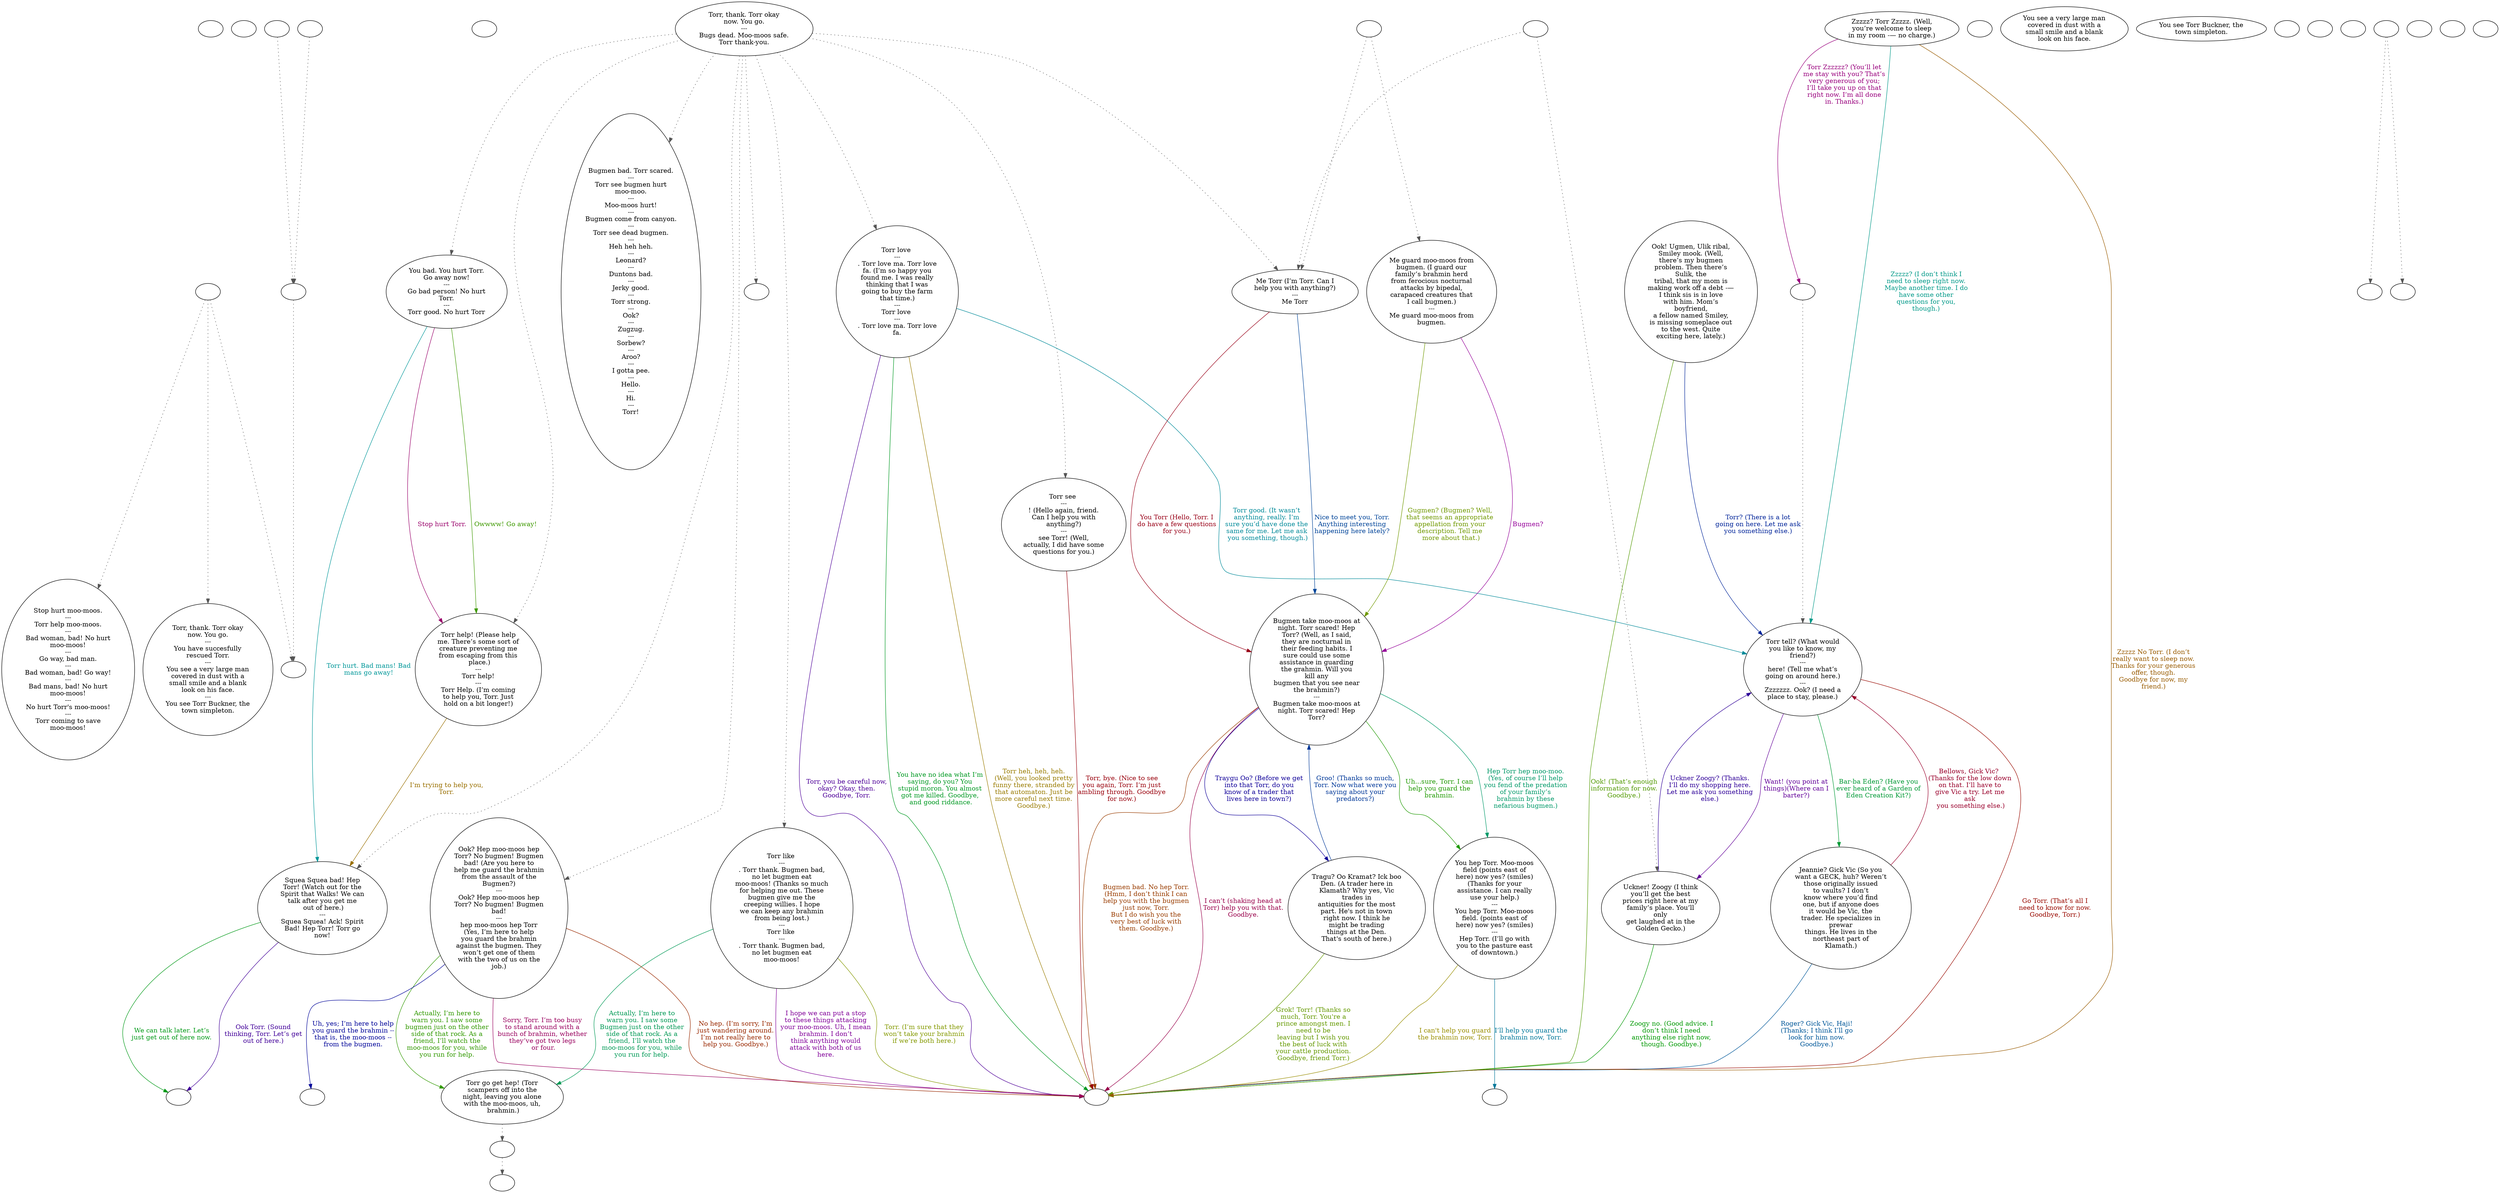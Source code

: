 digraph KCTORR {
  "checkPartyMembersNearDoor" [style=filled       fillcolor="#FFFFFF"       color="#000000"]
  "checkPartyMembersNearDoor" [label=""]
  "start" [style=filled       fillcolor="#FFFFFF"       color="#000000"]
  "start" [label=""]
  "critter_p_proc" [style=filled       fillcolor="#FFFFFF"       color="#000000"]
  "critter_p_proc" -> "rustle_status" [style=dotted color="#555555"]
  "critter_p_proc" -> "Node021" [style=dotted color="#555555"]
  "critter_p_proc" -> "leave_player" [style=dotted color="#555555"]
  "critter_p_proc" [label=""]
  "pickup_p_proc" [style=filled       fillcolor="#FFFFFF"       color="#000000"]
  "pickup_p_proc" [label=""]
  "talk_p_proc" [style=filled       fillcolor="#FFFFFF"       color="#000000"]
  "talk_p_proc" -> "Node998" [style=dotted color="#555555"]
  "talk_p_proc" -> "Node015" [style=dotted color="#555555"]
  "talk_p_proc" -> "Node002" [style=dotted color="#555555"]
  "talk_p_proc" -> "Node003" [style=dotted color="#555555"]
  "talk_p_proc" -> "Node001" [style=dotted color="#555555"]
  "talk_p_proc" -> "Node004" [style=dotted color="#555555"]
  "talk_p_proc" -> "Node017" [style=dotted color="#555555"]
  "talk_p_proc" -> "Node016" [style=dotted color="#555555"]
  "talk_p_proc" -> "Node013" [style=dotted color="#555555"]
  "talk_p_proc" -> "Node014" [style=dotted color="#555555"]
  "talk_p_proc" [label="Torr, thank. Torr okay\nnow. You go.\n---\nBugs dead. Moo-moos safe.\nTorr thank-you."]
  "destroy_p_proc" [style=filled       fillcolor="#FFFFFF"       color="#000000"]
  "destroy_p_proc" [label=""]
  "look_at_p_proc" [style=filled       fillcolor="#FFFFFF"       color="#000000"]
  "look_at_p_proc" [label="You see a very large man\ncovered in dust with a\nsmall smile and a blank\nlook on his face."]
  "description_p_proc" [style=filled       fillcolor="#FFFFFF"       color="#000000"]
  "description_p_proc" [label="You see Torr Buckner, the\ntown simpleton."]
  "use_skill_on_p_proc" [style=filled       fillcolor="#FFFFFF"       color="#000000"]
  "use_skill_on_p_proc" [label=""]
  "damage_p_proc" [style=filled       fillcolor="#FFFFFF"       color="#000000"]
  "damage_p_proc" [label=""]
  "map_enter_p_proc" [style=filled       fillcolor="#FFFFFF"       color="#000000"]
  "map_enter_p_proc" -> "set_critter" [style=dotted color="#555555"]
  "map_enter_p_proc" [label=""]
  "map_exit_p_proc" [style=filled       fillcolor="#FFFFFF"       color="#000000"]
  "map_exit_p_proc" -> "set_critter" [style=dotted color="#555555"]
  "map_exit_p_proc" [label=""]
  "map_update_p_proc" [style=filled       fillcolor="#FFFFFF"       color="#000000"]
  "map_update_p_proc" [label=""]
  "timed_event_p_proc" [style=filled       fillcolor="#FFFFFF"       color="#000000"]
  "timed_event_p_proc" -> "scamperb" [style=dotted color="#555555"]
  "timed_event_p_proc" -> "scamperc" [style=dotted color="#555555"]
  "timed_event_p_proc" [label=""]
  "push_p_proc" [style=filled       fillcolor="#FFFFFF"       color="#000000"]
  "push_p_proc" [label=""]
  "rustle_status" [style=filled       fillcolor="#FFFFFF"       color="#000000"]
  "rustle_status" [label=""]
  "set_critter" [style=filled       fillcolor="#FFFFFF"       color="#000000"]
  "set_critter" -> "rustle_status" [style=dotted color="#555555"]
  "set_critter" [label=""]
  "leave_player" [style=filled       fillcolor="#FFFFFF"       color="#000000"]
  "leave_player" [label="Torr, thank. Torr okay\nnow. You go.\n---\nYou have succesfully\nrescued Torr.\n---\nYou see a very large man\ncovered in dust with a\nsmall smile and a blank\nlook on his face.\n---\nYou see Torr Buckner, the\ntown simpleton."]
  "scampera" [style=filled       fillcolor="#FFFFFF"       color="#000000"]
  "scampera" [label=""]
  "scamperb" [style=filled       fillcolor="#FFFFFF"       color="#000000"]
  "scamperb" [label=""]
  "scamperc" [style=filled       fillcolor="#FFFFFF"       color="#000000"]
  "scamperc" [label=""]
  "Node910" [style=filled       fillcolor="#FFFFFF"       color="#000000"]
  "Node910" -> "Node008" [style=dotted color="#555555"]
  "Node910" [label=""]
  "Node920" [style=filled       fillcolor="#FFFFFF"       color="#000000"]
  "Node920" -> "Node011" [style=dotted color="#555555"]
  "Node920" -> "Node004" [style=dotted color="#555555"]
  "Node920" [label=""]
  "Node930" [style=filled       fillcolor="#FFFFFF"       color="#000000"]
  "Node930" -> "scampera" [style=dotted color="#555555"]
  "Node930" [label=""]
  "Node940" [style=filled       fillcolor="#FFFFFF"       color="#000000"]
  "Node940" [label=""]
  "Node995" [style=filled       fillcolor="#FFFFFF"       color="#000000"]
  "Node995" [label=""]
  "Node996" [style=filled       fillcolor="#FFFFFF"       color="#000000"]
  "Node996" [label=""]
  "Node997" [style=filled       fillcolor="#FFFFFF"       color="#000000"]
  "Node997" -> "Node004" [style=dotted color="#555555"]
  "Node997" -> "Node005" [style=dotted color="#555555"]
  "Node997" [label=""]
  "Node998" [style=filled       fillcolor="#FFFFFF"       color="#000000"]
  "Node998" [label=""]
  "Node999" [style=filled       fillcolor="#FFFFFF"       color="#000000"]
  "Node999" [label=""]
  "Node001" [style=filled       fillcolor="#FFFFFF"       color="#000000"]
  "Node001" [label="You bad. You hurt Torr.\nGo away now!\n---\nGo bad person! No hurt\nTorr.\n---\nTorr good. No hurt Torr"]
  "Node001" -> "Node002" [label="Owwww! Go away!" color="#3D9900" fontcolor="#3D9900"]
  "Node001" -> "Node002" [label="Stop hurt Torr." color="#99006A" fontcolor="#99006A"]
  "Node001" -> "Node003" [label="Torr hurt. Bad mans! Bad\nmans go away!" color="#009799" fontcolor="#009799"]
  "Node002" [style=filled       fillcolor="#FFFFFF"       color="#000000"]
  "Node002" [label="Torr help! (Please help\nme. There’s some sort of\ncreature preventing me\nfrom escaping from this\n place.)\n---\nTorr help!\n---\nTorr Help. (I’m coming\nto help you, Torr. Just\nhold on a bit longer!)"]
  "Node002" -> "Node003" [label="I’m trying to help you,\nTorr." color="#996F00" fontcolor="#996F00"]
  "Node003" [style=filled       fillcolor="#FFFFFF"       color="#000000"]
  "Node003" [label="Squea Squea bad! Hep\nTorr! (Watch out for the\nSpirit that Walks! We can\ntalk after you get me\n out of here.)\n---\nSquea Squea! Ack! Spirit\nBad! Hep Torr! Torr go\nnow!"]
  "Node003" -> "Node940" [label="Ook Torr. (Sound\nthinking, Torr. Let’s get\nout of here.)" color="#420099" fontcolor="#420099"]
  "Node003" -> "Node940" [label="We can talk later. Let’s\njust get out of here now." color="#009916" fontcolor="#009916"]
  "Node004" [style=filled       fillcolor="#FFFFFF"       color="#000000"]
  "Node004" [label="Me Torr (I’m Torr. Can I\nhelp you with anything?)\n---\nMe Torr"]
  "Node004" -> "Node006" [label="You Torr (Hello, Torr. I\ndo have a few questions\nfor you.)" color="#990017" fontcolor="#990017"]
  "Node004" -> "Node006" [label="Nice to meet you, Torr.\nAnything interesting\nhappening here lately?" color="#004499" fontcolor="#004499"]
  "Node005" [style=filled       fillcolor="#FFFFFF"       color="#000000"]
  "Node005" [label="Me guard moo-moos from\nbugmen. (I guard our\nfamily’s brahmin herd\nfrom ferocious nocturnal\nattacks by bipedal,\ncarapaced creatures that\nI call bugmen.)\n---\nMe guard moo-moos from\nbugmen."]
  "Node005" -> "Node006" [label="Gugmen? (Bugmen? Well,\nthat seems an appropriate\nappellation from your\ndescription. Tell me\n more about that.)" color="#709900" fontcolor="#709900"]
  "Node005" -> "Node006" [label="Bugmen?" color="#950099" fontcolor="#950099"]
  "Node006" [style=filled       fillcolor="#FFFFFF"       color="#000000"]
  "Node006" [label="Bugmen take moo-moos at\nnight. Torr scared! Hep\nTorr? (Well, as I said,\nthey are nocturnal in\ntheir feeding habits. I\nsure could use some\nassistance in guarding\nthe grahmin. Will you\nkill any\nbugmen that you see near\nthe brahmin?)\n---\nBugmen take moo-moos at\nnight. Torr scared! Hep\nTorr?"]
  "Node006" -> "Node007" [label="Hep Torr hep moo-moo.\n(Yes, of course I’ll help\nyou fend of the predation\nof your family’s\nbrahmin by these\nnefarious bugmen.)" color="#009968" fontcolor="#009968"]
  "Node006" -> "Node999" [label="Bugmen bad. No hep Torr.\n(Hmm, I don’t think I can\nhelp you with the bugmen\njust now, Torr.\nBut I do wish you the\nvery best of luck with\nthem. Goodbye.)" color="#993C00" fontcolor="#993C00"]
  "Node006" -> "Node031" [label="Traygu Oo? (Before we get\ninto that Torr, do you\nknow of a trader that\nlives here in town?)" color="#0F0099" fontcolor="#0F0099"]
  "Node006" -> "Node007" [label="Uh...sure, Torr. I can\nhelp you guard the\nbrahmin." color="#1E9900" fontcolor="#1E9900"]
  "Node006" -> "Node999" [label="I can’t (shaking head at\nTorr) help you with that.\nGoodbye." color="#99004A" fontcolor="#99004A"]
  "Node007" [style=filled       fillcolor="#FFFFFF"       color="#000000"]
  "Node007" [label="You hep Torr. Moo-moos\nfield (points east of\nhere) now yes? (smiles)\n(Thanks for your\nassistance. I can really\nuse your help.)\n---\nYou hep Torr. Moo-moos\nfield. (points east of\nhere) now yes? (smiles)\n---\nHep Torr. (I’ll go with\nyou to the pasture east\nof downtown.)"]
  "Node007" -> "Node020" [label="I’ll help you guard the\nbrahmin now, Torr." color="#007799" fontcolor="#007799"]
  "Node007" -> "Node999" [label="I can't help you guard\nthe brahmin now, Torr." color="#998E00" fontcolor="#998E00"]
  "Node008" [style=filled       fillcolor="#FFFFFF"       color="#000000"]
  "Node008" [label="Torr tell? (What would\nyou like to know, my\nfriend?)\n---\nhere! (Tell me what’s\ngoing on around here.)\n---\nZzzzzzz. Ook? (I need a\nplace to stay, please.)"]
  "Node008" -> "Node011" [label="Want! (you point at\nthings)(Where can I\nbarter?)" color="#620099" fontcolor="#620099"]
  "Node008" -> "Node012" [label="Bar-ba Eden? (Have you\never heard of a Garden of\nEden Creation Kit?)" color="#009935" fontcolor="#009935"]
  "Node008" -> "Node999" [label="Go Torr. (That’s all I\nneed to know for now.\nGoodbye, Torr.)" color="#990900" fontcolor="#990900"]
  "Node009" [style=filled       fillcolor="#FFFFFF"       color="#000000"]
  "Node009" [label="Ook! Ugmen, Ulik ribal,\nSmiley mook. (Well,\nthere’s my bugmen\nproblem. Then there’s\nSulik, the\ntribal, that my mom is\nmaking work off a debt -—\nI think sis is in love\nwith him. Mom’s\nboyfriend,\na fellow named Smiley,\nis missing someplace out\nto the west. Quite\nexciting here, lately.)"]
  "Node009" -> "Node008" [label="Torr? (There is a lot\ngoing on here. Let me ask\nyou something else.)" color="#002499" fontcolor="#002499"]
  "Node009" -> "Node999" [label="Ook! (That’s enough\ninformation for now.\nGoodbye.)" color="#519900" fontcolor="#519900"]
  "Node010" [style=filled       fillcolor="#FFFFFF"       color="#000000"]
  "Node010" [label="Zzzzz? Torr Zzzzz. (Well,\nyou’re welcome to sleep\nin my room -— no charge.)"]
  "Node010" -> "Node910" [label="Torr Zzzzzz? (You’ll let\nme stay with you? That’s\nvery generous of you;\nI’ll take you up on that\nright now. I’m all done\nin. Thanks.)" color="#99007D" fontcolor="#99007D"]
  "Node010" -> "Node008" [label="Zzzzz? (I don’t think I\nneed to sleep right now.\nMaybe another time. I do\nhave some other\nquestions for you,\nthough.)" color="#009988" fontcolor="#009988"]
  "Node010" -> "Node999" [label="Zzzzz No Torr. (I don’t\nreally want to sleep now.\nThanks for your generous\noffer, though.\nGoodbye for now, my\nfriend.)" color="#995B00" fontcolor="#995B00"]
  "Node011" [style=filled       fillcolor="#FFFFFF"       color="#000000"]
  "Node011" [label="Uckner! Zoogy (I think\nyou’ll get the best\nprices right here at my\nfamily’s place. You’ll\nonly\nget laughed at in the\nGolden Gecko.)"]
  "Node011" -> "Node008" [label="Uckner Zoogy? (Thanks.\nI’ll do my shopping here.\nLet me ask you something\nelse.)" color="#2F0099" fontcolor="#2F0099"]
  "Node011" -> "Node999" [label="Zoogy no. (Good advice. I\ndon’t think I need\nanything else right now,\nthough. Goodbye.)" color="#009902" fontcolor="#009902"]
  "Node012" [style=filled       fillcolor="#FFFFFF"       color="#000000"]
  "Node012" [label="Jeannie? Gick Vic (So you\nwant a GECK, huh? Weren’t\nthose originally issued\nto vaults? I don’t\nknow where you’d find\none, but if anyone does\nit would be Vic, the\ntrader. He specializes in\nprewar\nthings. He lives in the\nnortheast part of\nKlamath.)"]
  "Node012" -> "Node008" [label="Bellows, Gick Vic? \n(Thanks for the low down\non that. I’ll have to\ngive Vic a try. Let me\nask\n you something else.)" color="#99002B" fontcolor="#99002B"]
  "Node012" -> "Node999" [label="Roger? Gick Vic, Haji!\n(Thanks; I think I’ll go\nlook for him now.\nGoodbye.)" color="#005799" fontcolor="#005799"]
  "Node013" [style=filled       fillcolor="#FFFFFF"       color="#000000"]
  "Node013" [label="Torr like \n---\n. Torr thank. Bugmen bad,\nno let bugmen eat\nmoo-moos! (Thanks so much\nfor helping me out. These\nbugmen give me the\ncreeping willies. I hope\nwe can keep any brahmin\nfrom being lost.)\n---\nTorr like \n---\n. Torr thank. Bugmen bad,\nno let bugmen eat\nmoo-moos!"]
  "Node013" -> "Node999" [label="Torr. (I’m sure that they\nwon’t take your brahmin\nif we’re both here.)" color="#849900" fontcolor="#849900"]
  "Node013" -> "Node999" [label="I hope we can put a stop\nto these things attacking\nyour moo-moos. Uh, I mean\nbrahmin. I don’t\nthink anything would\nattack with both of us\nhere." color="#810099" fontcolor="#810099"]
  "Node013" -> "Node018" [label="Actually, I’m here to\nwarn you. I saw some\nBugmen just on the other\nside of that rock. As a\nfriend, I’ll watch the\nmoo-moos for you, while\nyou run for help." color="#009955" fontcolor="#009955"]
  "Node014" [style=filled       fillcolor="#FFFFFF"       color="#000000"]
  "Node014" [label="Ook? Hep moo-moos hep\nTorr? No bugmen! Bugmen\nbad! (Are you here to\nhelp me guard the brahmin\nfrom the assault of the\nBugmen?)\n---\nOok? Hep moo-moos hep\nTorr? No bugmen! Bugmen\nbad!\n---\nhep moo-moos hep Torr\n(Yes, I’m here to help\nyou guard the brahmin\nagainst the bugmen. They\nwon’t get one of them\nwith the two of us on the\njob.)"]
  "Node014" -> "Node999" [label="No hep. (I’m sorry, I’m\njust wandering around.\nI’m not really here to\nhelp you. Goodbye.)" color="#992800" fontcolor="#992800"]
  "Node014" -> "Node915" [label="Uh, yes; I’m here to help\nyou guard the brahmin --\nthat is, the moo-moos --\nfrom the bugmen." color="#000499" fontcolor="#000499"]
  "Node014" -> "Node018" [label="Actually, I’m here to\nwarn you. I saw some\nbugmen just on the other\nside of that rock. As a\nfriend, I’ll watch the\nmoo-moos for you, while\nyou run for help." color="#319900" fontcolor="#319900"]
  "Node014" -> "Node999" [label="Sorry, Torr. I’m too busy\nto stand around with a\nbunch of brahmin, whether\nthey’ve got two legs\n or four." color="#99005E" fontcolor="#99005E"]
  "Node015" [style=filled       fillcolor="#FFFFFF"       color="#000000"]
  "Node015" [label="Torr love \n---\n. Torr love ma. Torr love\nfa. (I’m so happy you\nfound me. I was really\nthinking that I was\ngoing to buy the farm\nthat time.)\n---\nTorr love \n---\n. Torr love ma. Torr love\nfa."]
  "Node015" -> "Node008" [label="Torr good. (It wasn’t\nanything, really. I’m\nsure you’d have done the\nsame for me. Let me ask\n you something, though.)" color="#008A99" fontcolor="#008A99"]
  "Node015" -> "Node999" [label="Torr heh, heh, heh.\n(Well, you looked pretty\nfunny there, stranded by\nthat automaton. Just be\nmore careful next time.\nGoodbye.)" color="#997B00" fontcolor="#997B00"]
  "Node015" -> "Node999" [label="Torr, you be careful now,\nokay? Okay, then.\nGoodbye, Torr." color="#4E0099" fontcolor="#4E0099"]
  "Node015" -> "Node999" [label="You have no idea what I’m\nsaying, do you? You\nstupid moron. You almost\ngot me killed. Goodbye,\n and good riddance." color="#009922" fontcolor="#009922"]
  "Node016" [style=filled       fillcolor="#FFFFFF"       color="#000000"]
  "Node016" [label="Bugmen bad. Torr scared.\n---\nTorr see bugmen hurt\nmoo-moo.\n---\nMoo-moos hurt!\n---\nBugmen come from canyon.\n---\nTorr see dead bugmen.\n---\nHeh heh heh.\n---\nLeonard?\n---\nDuntons bad.\n---\nJerky good.\n---\nTorr strong.\n---\nOok?\n---\nZugzug.\n---\nSorbew?\n---\nAroo?\n---\nI gotta pee.\n---\nHello.\n---\nHi.\n---\nTorr!"]
  "Node017" [style=filled       fillcolor="#FFFFFF"       color="#000000"]
  "Node017" [label="Torr see \n---\n! (Hello again, friend.\nCan I help you with\nanything?)\n---\nsee Torr! (Well,\nactually, I did have some\nquestions for you.)"]
  "Node017" -> "Node999" [label="Torr, bye. (Nice to see\nyou again, Torr. I’m just\nambling through. Goodbye\nfor now.)" color="#99000B" fontcolor="#99000B"]
  "Node018" [style=filled       fillcolor="#FFFFFF"       color="#000000"]
  "Node018" -> "Node930" [style=dotted color="#555555"]
  "Node018" [label="Torr go get hep! (Torr\nscampers off into the\nnight, leaving you alone\nwith the moo-moos, uh,\n brahmin.)"]
  "Node020" [style=filled       fillcolor="#FFFFFF"       color="#000000"]
  "Node020" [label=""]
  "Node021" [style=filled       fillcolor="#FFFFFF"       color="#000000"]
  "Node021" [label="Stop hurt moo-moos.\n---\nTorr help moo-moos.\n---\nBad woman, bad! No hurt\nmoo-moos!\n---\nGo way, bad man.\n---\nBad woman, bad! Go way!\n---\nBad mans, bad! No hurt\nmoo-moos!\n---\nNo hurt Torr's moo-moos!\n---\nTorr coming to save\nmoo-moos!"]
  "Node031" [style=filled       fillcolor="#FFFFFF"       color="#000000"]
  "Node031" [label="Tragu? Oo Kramat? Ick boo\nDen. (A trader here in\nKlamath? Why yes, Vic\ntrades in\nantiquities for the most\npart. He's not in town\nright now. I think he\nmight be trading\nthings at the Den.\nThat's south of here.)"]
  "Node031" -> "Node006" [label="Groo! (Thanks so much,\nTorr. Now what were you\nsaying about your\npredators?)" color="#003899" fontcolor="#003899"]
  "Node031" -> "Node999" [label="Grok! Torr! (Thanks so\nmuch, Torr. You're a\nprince amongst men. I\nneed to be\nleaving but I wish you\nthe best of luck with\nyour cattle production.\nGoodbye, friend Torr.)" color="#649900" fontcolor="#649900"]
  "Node915" [style=filled       fillcolor="#FFFFFF"       color="#000000"]
  "Node915" [label=""]
}